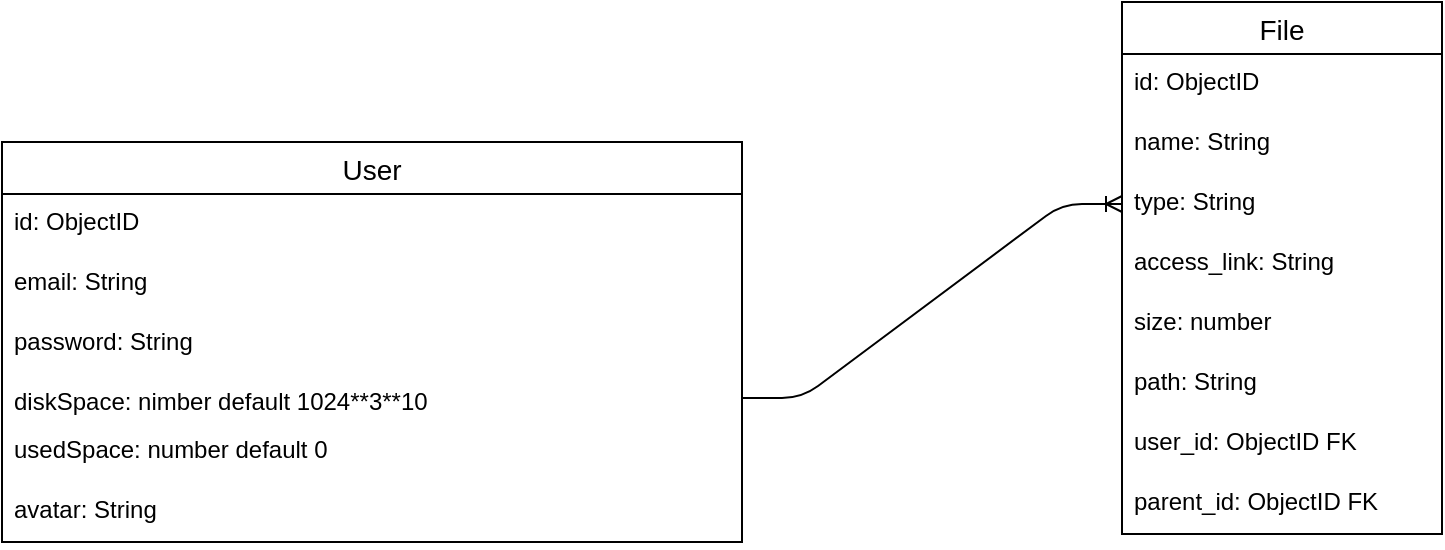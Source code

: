 <mxfile version="13.6.5">
    <diagram id="cyjniA0ZzOJgdNBzTKtN" name="Page-1">
        <mxGraphModel dx="1023" dy="610" grid="1" gridSize="10" guides="1" tooltips="1" connect="1" arrows="1" fold="1" page="1" pageScale="1" pageWidth="827" pageHeight="1169" math="0" shadow="0">
            <root>
                <mxCell id="0"/>
                <mxCell id="1" parent="0"/>
                <mxCell id="_So2VJrC17p1mw5BTz6b-14" value="User" style="swimlane;fontStyle=0;childLayout=stackLayout;horizontal=1;startSize=26;horizontalStack=0;resizeParent=1;resizeParentMax=0;resizeLast=0;collapsible=1;marginBottom=0;align=center;fontSize=14;" parent="1" vertex="1">
                    <mxGeometry x="30" y="160" width="370" height="200" as="geometry">
                        <mxRectangle x="130" y="130" width="60" height="26" as="alternateBounds"/>
                    </mxGeometry>
                </mxCell>
                <mxCell id="_So2VJrC17p1mw5BTz6b-15" value="id: ObjectID" style="text;strokeColor=none;fillColor=none;spacingLeft=4;spacingRight=4;overflow=hidden;rotatable=0;points=[[0,0.5],[1,0.5]];portConstraint=eastwest;fontSize=12;" parent="_So2VJrC17p1mw5BTz6b-14" vertex="1">
                    <mxGeometry y="26" width="370" height="30" as="geometry"/>
                </mxCell>
                <mxCell id="_So2VJrC17p1mw5BTz6b-16" value="email: String" style="text;strokeColor=none;fillColor=none;spacingLeft=4;spacingRight=4;overflow=hidden;rotatable=0;points=[[0,0.5],[1,0.5]];portConstraint=eastwest;fontSize=12;" parent="_So2VJrC17p1mw5BTz6b-14" vertex="1">
                    <mxGeometry y="56" width="370" height="30" as="geometry"/>
                </mxCell>
                <mxCell id="_So2VJrC17p1mw5BTz6b-17" value="password: String" style="text;strokeColor=none;fillColor=none;spacingLeft=4;spacingRight=4;overflow=hidden;rotatable=0;points=[[0,0.5],[1,0.5]];portConstraint=eastwest;fontSize=12;" parent="_So2VJrC17p1mw5BTz6b-14" vertex="1">
                    <mxGeometry y="86" width="370" height="30" as="geometry"/>
                </mxCell>
                <mxCell id="_So2VJrC17p1mw5BTz6b-18" value="diskSpace: nimber default 1024**3**10" style="text;strokeColor=none;fillColor=none;spacingLeft=4;spacingRight=4;overflow=hidden;rotatable=0;points=[[0,0.5],[1,0.5]];portConstraint=eastwest;fontSize=12;" parent="_So2VJrC17p1mw5BTz6b-14" vertex="1">
                    <mxGeometry y="116" width="370" height="24" as="geometry"/>
                </mxCell>
                <mxCell id="_So2VJrC17p1mw5BTz6b-19" value="usedSpace: number default 0" style="text;strokeColor=none;fillColor=none;spacingLeft=4;spacingRight=4;overflow=hidden;rotatable=0;points=[[0,0.5],[1,0.5]];portConstraint=eastwest;fontSize=12;" parent="_So2VJrC17p1mw5BTz6b-14" vertex="1">
                    <mxGeometry y="140" width="370" height="30" as="geometry"/>
                </mxCell>
                <mxCell id="_So2VJrC17p1mw5BTz6b-20" value="avatar: String" style="text;strokeColor=none;fillColor=none;spacingLeft=4;spacingRight=4;overflow=hidden;rotatable=0;points=[[0,0.5],[1,0.5]];portConstraint=eastwest;fontSize=12;" parent="_So2VJrC17p1mw5BTz6b-14" vertex="1">
                    <mxGeometry y="170" width="370" height="30" as="geometry"/>
                </mxCell>
                <mxCell id="_So2VJrC17p1mw5BTz6b-29" value="" style="edgeStyle=entityRelationEdgeStyle;fontSize=12;html=1;endArrow=ERoneToMany;exitX=1;exitY=0.5;exitDx=0;exitDy=0;entryX=0;entryY=0.5;entryDx=0;entryDy=0;" parent="1" source="_So2VJrC17p1mw5BTz6b-18" target="_So2VJrC17p1mw5BTz6b-24" edge="1">
                    <mxGeometry width="100" height="100" relative="1" as="geometry">
                        <mxPoint x="390" y="360" as="sourcePoint"/>
                        <mxPoint x="490" y="260" as="targetPoint"/>
                    </mxGeometry>
                </mxCell>
                <mxCell id="_So2VJrC17p1mw5BTz6b-21" value="File" style="swimlane;fontStyle=0;childLayout=stackLayout;horizontal=1;startSize=26;horizontalStack=0;resizeParent=1;resizeParentMax=0;resizeLast=0;collapsible=1;marginBottom=0;align=center;fontSize=14;" parent="1" vertex="1">
                    <mxGeometry x="590" y="90" width="160" height="266" as="geometry"/>
                </mxCell>
                <mxCell id="_So2VJrC17p1mw5BTz6b-22" value="id: ObjectID" style="text;strokeColor=none;fillColor=none;spacingLeft=4;spacingRight=4;overflow=hidden;rotatable=0;points=[[0,0.5],[1,0.5]];portConstraint=eastwest;fontSize=12;" parent="_So2VJrC17p1mw5BTz6b-21" vertex="1">
                    <mxGeometry y="26" width="160" height="30" as="geometry"/>
                </mxCell>
                <mxCell id="_So2VJrC17p1mw5BTz6b-23" value="name: String" style="text;strokeColor=none;fillColor=none;spacingLeft=4;spacingRight=4;overflow=hidden;rotatable=0;points=[[0,0.5],[1,0.5]];portConstraint=eastwest;fontSize=12;" parent="_So2VJrC17p1mw5BTz6b-21" vertex="1">
                    <mxGeometry y="56" width="160" height="30" as="geometry"/>
                </mxCell>
                <mxCell id="_So2VJrC17p1mw5BTz6b-24" value="type: String" style="text;strokeColor=none;fillColor=none;spacingLeft=4;spacingRight=4;overflow=hidden;rotatable=0;points=[[0,0.5],[1,0.5]];portConstraint=eastwest;fontSize=12;" parent="_So2VJrC17p1mw5BTz6b-21" vertex="1">
                    <mxGeometry y="86" width="160" height="30" as="geometry"/>
                </mxCell>
                <mxCell id="_So2VJrC17p1mw5BTz6b-25" value="access_link: String" style="text;strokeColor=none;fillColor=none;spacingLeft=4;spacingRight=4;overflow=hidden;rotatable=0;points=[[0,0.5],[1,0.5]];portConstraint=eastwest;fontSize=12;" parent="_So2VJrC17p1mw5BTz6b-21" vertex="1">
                    <mxGeometry y="116" width="160" height="30" as="geometry"/>
                </mxCell>
                <mxCell id="_So2VJrC17p1mw5BTz6b-26" value="size: number" style="text;strokeColor=none;fillColor=none;spacingLeft=4;spacingRight=4;overflow=hidden;rotatable=0;points=[[0,0.5],[1,0.5]];portConstraint=eastwest;fontSize=12;" parent="_So2VJrC17p1mw5BTz6b-21" vertex="1">
                    <mxGeometry y="146" width="160" height="30" as="geometry"/>
                </mxCell>
                <mxCell id="2" value="path: String&#10;" style="text;strokeColor=none;fillColor=none;spacingLeft=4;spacingRight=4;overflow=hidden;rotatable=0;points=[[0,0.5],[1,0.5]];portConstraint=eastwest;fontSize=12;" vertex="1" parent="_So2VJrC17p1mw5BTz6b-21">
                    <mxGeometry y="176" width="160" height="30" as="geometry"/>
                </mxCell>
                <mxCell id="_So2VJrC17p1mw5BTz6b-28" value="user_id: ObjectID FK" style="text;strokeColor=none;fillColor=none;spacingLeft=4;spacingRight=4;overflow=hidden;rotatable=0;points=[[0,0.5],[1,0.5]];portConstraint=eastwest;fontSize=12;" parent="_So2VJrC17p1mw5BTz6b-21" vertex="1">
                    <mxGeometry y="206" width="160" height="30" as="geometry"/>
                </mxCell>
                <mxCell id="_So2VJrC17p1mw5BTz6b-27" value="parent_id: ObjectID FK" style="text;strokeColor=none;fillColor=none;spacingLeft=4;spacingRight=4;overflow=hidden;rotatable=0;points=[[0,0.5],[1,0.5]];portConstraint=eastwest;fontSize=12;" parent="_So2VJrC17p1mw5BTz6b-21" vertex="1">
                    <mxGeometry y="236" width="160" height="30" as="geometry"/>
                </mxCell>
            </root>
        </mxGraphModel>
    </diagram>
</mxfile>